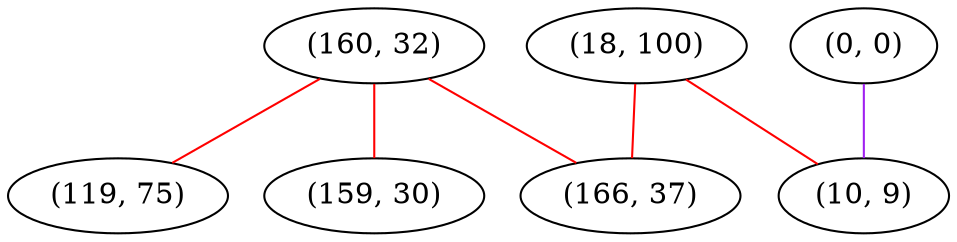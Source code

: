 graph "" {
"(160, 32)";
"(119, 75)";
"(18, 100)";
"(0, 0)";
"(10, 9)";
"(159, 30)";
"(166, 37)";
"(160, 32)" -- "(119, 75)"  [color=red, key=0, weight=1];
"(160, 32)" -- "(159, 30)"  [color=red, key=0, weight=1];
"(160, 32)" -- "(166, 37)"  [color=red, key=0, weight=1];
"(18, 100)" -- "(166, 37)"  [color=red, key=0, weight=1];
"(18, 100)" -- "(10, 9)"  [color=red, key=0, weight=1];
"(0, 0)" -- "(10, 9)"  [color=purple, key=0, weight=4];
}
